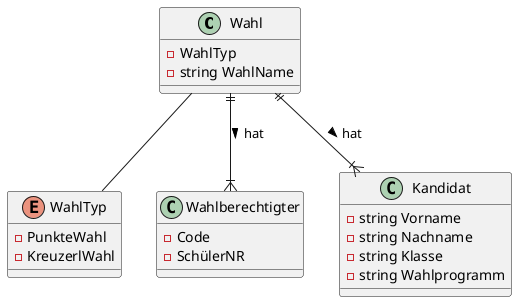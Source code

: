 //Leovote (ned richtig aber das ma mal ans haben)
@startuml

class Wahl{
   - WahlTyp
   - string WahlName
}

enum WahlTyp{
    - PunkteWahl
    - KreuzerlWahl
}

class Wahlberechtigter{
   - Code
   - SchülerNR
}


class Kandidat{
   - string Vorname
   - string Nachname
   - string Klasse
   - string Wahlprogramm
}



Wahl   ||--|{ Kandidat  : > hat
Wahl -- WahlTyp
Wahl   ||--|{ Wahlberechtigter  : > hat


@enduml